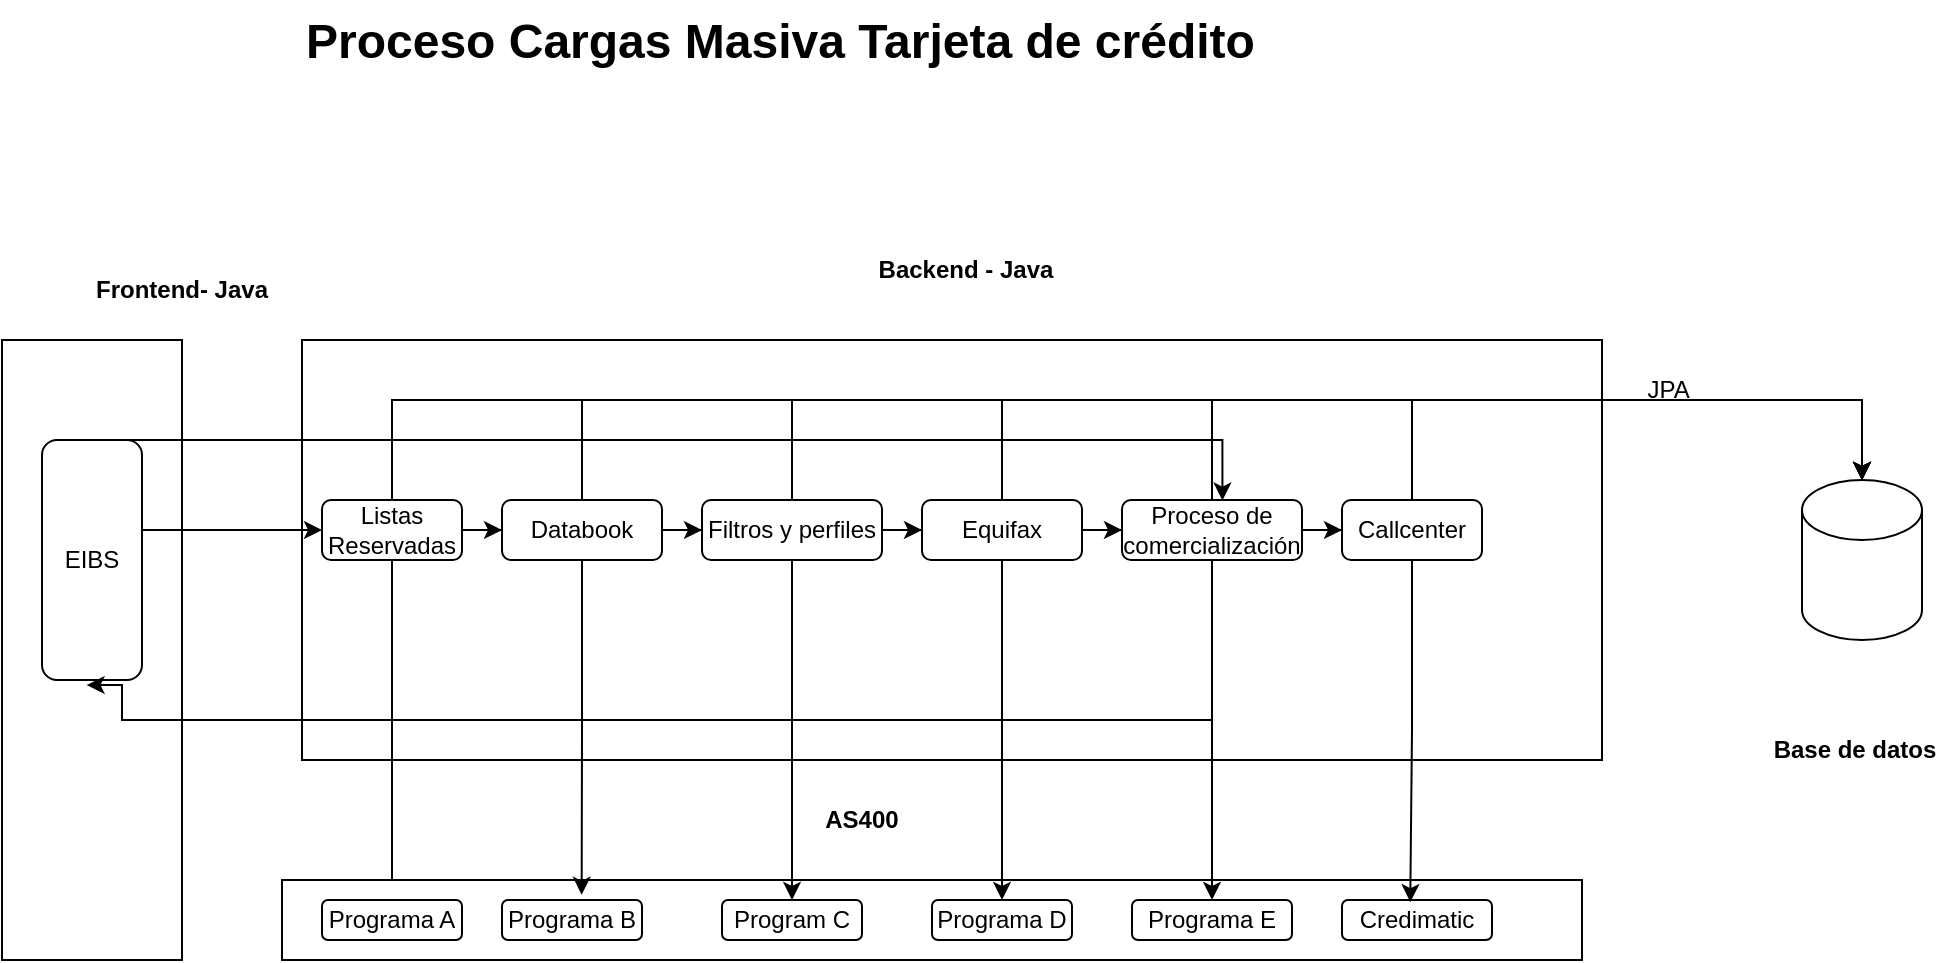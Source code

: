 <mxfile version="24.3.1" type="github">
  <diagram name="Página-1" id="S1EQAlbc48j2_lUzDnNN">
    <mxGraphModel dx="2153" dy="1778" grid="1" gridSize="10" guides="1" tooltips="1" connect="1" arrows="1" fold="1" page="1" pageScale="1" pageWidth="827" pageHeight="1169" math="0" shadow="0">
      <root>
        <mxCell id="0" />
        <mxCell id="1" parent="0" />
        <mxCell id="jxP6w30IEI8nObTOa0WH-3" value="&lt;b&gt;Backend - Java&lt;/b&gt;" style="text;html=1;align=center;verticalAlign=middle;whiteSpace=wrap;rounded=0;" vertex="1" parent="1">
          <mxGeometry x="392.5" y="70" width="97.5" height="30" as="geometry" />
        </mxCell>
        <mxCell id="jxP6w30IEI8nObTOa0WH-4" value="&lt;b&gt;AS400&lt;/b&gt;" style="text;html=1;align=center;verticalAlign=middle;whiteSpace=wrap;rounded=0;" vertex="1" parent="1">
          <mxGeometry x="360" y="345" width="60" height="30" as="geometry" />
        </mxCell>
        <mxCell id="jxP6w30IEI8nObTOa0WH-6" value="" style="rounded=0;whiteSpace=wrap;html=1;" vertex="1" parent="1">
          <mxGeometry x="110" y="120" width="650" height="210" as="geometry" />
        </mxCell>
        <mxCell id="jxP6w30IEI8nObTOa0WH-15" value="" style="edgeStyle=orthogonalEdgeStyle;rounded=0;orthogonalLoop=1;jettySize=auto;html=1;" edge="1" parent="1" source="jxP6w30IEI8nObTOa0WH-5" target="jxP6w30IEI8nObTOa0WH-10">
          <mxGeometry relative="1" as="geometry" />
        </mxCell>
        <mxCell id="jxP6w30IEI8nObTOa0WH-42" style="edgeStyle=orthogonalEdgeStyle;rounded=0;orthogonalLoop=1;jettySize=auto;html=1;entryX=0.5;entryY=0;entryDx=0;entryDy=0;" edge="1" parent="1" source="jxP6w30IEI8nObTOa0WH-5" target="jxP6w30IEI8nObTOa0WH-41">
          <mxGeometry relative="1" as="geometry" />
        </mxCell>
        <mxCell id="jxP6w30IEI8nObTOa0WH-5" value="Listas Reservadas" style="rounded=1;whiteSpace=wrap;html=1;" vertex="1" parent="1">
          <mxGeometry x="120" y="200" width="70" height="30" as="geometry" />
        </mxCell>
        <mxCell id="jxP6w30IEI8nObTOa0WH-7" value="" style="rounded=0;whiteSpace=wrap;html=1;" vertex="1" parent="1">
          <mxGeometry x="100" y="390" width="650" height="40" as="geometry" />
        </mxCell>
        <mxCell id="jxP6w30IEI8nObTOa0WH-19" style="edgeStyle=orthogonalEdgeStyle;rounded=0;orthogonalLoop=1;jettySize=auto;html=1;" edge="1" parent="1" source="jxP6w30IEI8nObTOa0WH-9" target="jxP6w30IEI8nObTOa0WH-12">
          <mxGeometry relative="1" as="geometry" />
        </mxCell>
        <mxCell id="jxP6w30IEI8nObTOa0WH-47" style="edgeStyle=orthogonalEdgeStyle;rounded=0;orthogonalLoop=1;jettySize=auto;html=1;" edge="1" parent="1" source="jxP6w30IEI8nObTOa0WH-9" target="jxP6w30IEI8nObTOa0WH-46">
          <mxGeometry relative="1" as="geometry">
            <Array as="points">
              <mxPoint x="355" y="320" />
              <mxPoint x="355" y="320" />
            </Array>
          </mxGeometry>
        </mxCell>
        <mxCell id="jxP6w30IEI8nObTOa0WH-9" value="Filtros y perfiles" style="rounded=1;whiteSpace=wrap;html=1;" vertex="1" parent="1">
          <mxGeometry x="310" y="200" width="90" height="30" as="geometry" />
        </mxCell>
        <mxCell id="jxP6w30IEI8nObTOa0WH-18" style="edgeStyle=orthogonalEdgeStyle;rounded=0;orthogonalLoop=1;jettySize=auto;html=1;" edge="1" parent="1" source="jxP6w30IEI8nObTOa0WH-10" target="jxP6w30IEI8nObTOa0WH-9">
          <mxGeometry relative="1" as="geometry" />
        </mxCell>
        <mxCell id="jxP6w30IEI8nObTOa0WH-10" value="Databook" style="rounded=1;whiteSpace=wrap;html=1;" vertex="1" parent="1">
          <mxGeometry x="210" y="200" width="80" height="30" as="geometry" />
        </mxCell>
        <mxCell id="jxP6w30IEI8nObTOa0WH-25" style="edgeStyle=orthogonalEdgeStyle;rounded=0;orthogonalLoop=1;jettySize=auto;html=1;entryX=0;entryY=0.5;entryDx=0;entryDy=0;" edge="1" parent="1" source="jxP6w30IEI8nObTOa0WH-12" target="jxP6w30IEI8nObTOa0WH-13">
          <mxGeometry relative="1" as="geometry" />
        </mxCell>
        <mxCell id="jxP6w30IEI8nObTOa0WH-55" style="edgeStyle=orthogonalEdgeStyle;rounded=0;orthogonalLoop=1;jettySize=auto;html=1;" edge="1" parent="1" source="jxP6w30IEI8nObTOa0WH-12" target="jxP6w30IEI8nObTOa0WH-48">
          <mxGeometry relative="1" as="geometry" />
        </mxCell>
        <mxCell id="jxP6w30IEI8nObTOa0WH-12" value="Equifax" style="rounded=1;whiteSpace=wrap;html=1;" vertex="1" parent="1">
          <mxGeometry x="420" y="200" width="80" height="30" as="geometry" />
        </mxCell>
        <mxCell id="jxP6w30IEI8nObTOa0WH-29" value="" style="edgeStyle=orthogonalEdgeStyle;rounded=0;orthogonalLoop=1;jettySize=auto;html=1;" edge="1" parent="1" source="jxP6w30IEI8nObTOa0WH-13" target="jxP6w30IEI8nObTOa0WH-26">
          <mxGeometry relative="1" as="geometry" />
        </mxCell>
        <mxCell id="jxP6w30IEI8nObTOa0WH-52" style="edgeStyle=orthogonalEdgeStyle;rounded=0;orthogonalLoop=1;jettySize=auto;html=1;" edge="1" parent="1" source="jxP6w30IEI8nObTOa0WH-13" target="jxP6w30IEI8nObTOa0WH-50">
          <mxGeometry relative="1" as="geometry" />
        </mxCell>
        <mxCell id="jxP6w30IEI8nObTOa0WH-13" value="Proceso de comercialización" style="rounded=1;whiteSpace=wrap;html=1;" vertex="1" parent="1">
          <mxGeometry x="520" y="200" width="90" height="30" as="geometry" />
        </mxCell>
        <mxCell id="jxP6w30IEI8nObTOa0WH-22" value="" style="rounded=0;whiteSpace=wrap;html=1;" vertex="1" parent="1">
          <mxGeometry x="-40" y="120" width="90" height="310" as="geometry" />
        </mxCell>
        <mxCell id="jxP6w30IEI8nObTOa0WH-23" value="&lt;b&gt;Frontend- Java&lt;/b&gt;" style="text;html=1;align=center;verticalAlign=middle;whiteSpace=wrap;rounded=0;" vertex="1" parent="1">
          <mxGeometry y="80" width="100" height="30" as="geometry" />
        </mxCell>
        <mxCell id="jxP6w30IEI8nObTOa0WH-39" style="edgeStyle=orthogonalEdgeStyle;rounded=0;orthogonalLoop=1;jettySize=auto;html=1;entryX=0;entryY=0.5;entryDx=0;entryDy=0;" edge="1" parent="1" source="jxP6w30IEI8nObTOa0WH-24" target="jxP6w30IEI8nObTOa0WH-5">
          <mxGeometry relative="1" as="geometry">
            <Array as="points">
              <mxPoint x="100" y="215" />
              <mxPoint x="100" y="215" />
            </Array>
          </mxGeometry>
        </mxCell>
        <mxCell id="jxP6w30IEI8nObTOa0WH-24" value="EIBS" style="rounded=1;whiteSpace=wrap;html=1;" vertex="1" parent="1">
          <mxGeometry x="-20" y="170" width="50" height="120" as="geometry" />
        </mxCell>
        <mxCell id="jxP6w30IEI8nObTOa0WH-26" value="Callcenter" style="rounded=1;whiteSpace=wrap;html=1;" vertex="1" parent="1">
          <mxGeometry x="630" y="200" width="70" height="30" as="geometry" />
        </mxCell>
        <mxCell id="jxP6w30IEI8nObTOa0WH-32" style="edgeStyle=orthogonalEdgeStyle;rounded=0;orthogonalLoop=1;jettySize=auto;html=1;entryX=0.446;entryY=1.021;entryDx=0;entryDy=0;entryPerimeter=0;" edge="1" parent="1" source="jxP6w30IEI8nObTOa0WH-13" target="jxP6w30IEI8nObTOa0WH-24">
          <mxGeometry relative="1" as="geometry">
            <Array as="points">
              <mxPoint x="565" y="310" />
              <mxPoint x="20" y="310" />
              <mxPoint x="20" y="293" />
            </Array>
          </mxGeometry>
        </mxCell>
        <mxCell id="jxP6w30IEI8nObTOa0WH-37" style="edgeStyle=orthogonalEdgeStyle;rounded=0;orthogonalLoop=1;jettySize=auto;html=1;entryX=0.558;entryY=0.009;entryDx=0;entryDy=0;entryPerimeter=0;exitX=0.75;exitY=0;exitDx=0;exitDy=0;" edge="1" parent="1" source="jxP6w30IEI8nObTOa0WH-24" target="jxP6w30IEI8nObTOa0WH-13">
          <mxGeometry relative="1" as="geometry">
            <Array as="points">
              <mxPoint x="570" y="170" />
            </Array>
          </mxGeometry>
        </mxCell>
        <mxCell id="jxP6w30IEI8nObTOa0WH-40" value="Credimatic" style="rounded=1;whiteSpace=wrap;html=1;" vertex="1" parent="1">
          <mxGeometry x="630" y="400" width="75" height="20" as="geometry" />
        </mxCell>
        <mxCell id="jxP6w30IEI8nObTOa0WH-41" value="Programa A" style="rounded=1;whiteSpace=wrap;html=1;" vertex="1" parent="1">
          <mxGeometry x="120" y="400" width="70" height="20" as="geometry" />
        </mxCell>
        <mxCell id="jxP6w30IEI8nObTOa0WH-43" value="Programa B" style="rounded=1;whiteSpace=wrap;html=1;" vertex="1" parent="1">
          <mxGeometry x="210" y="400" width="70" height="20" as="geometry" />
        </mxCell>
        <mxCell id="jxP6w30IEI8nObTOa0WH-44" style="edgeStyle=orthogonalEdgeStyle;rounded=0;orthogonalLoop=1;jettySize=auto;html=1;entryX=0.569;entryY=-0.13;entryDx=0;entryDy=0;entryPerimeter=0;" edge="1" parent="1" source="jxP6w30IEI8nObTOa0WH-10" target="jxP6w30IEI8nObTOa0WH-43">
          <mxGeometry relative="1" as="geometry" />
        </mxCell>
        <mxCell id="jxP6w30IEI8nObTOa0WH-46" value="Program C" style="rounded=1;whiteSpace=wrap;html=1;" vertex="1" parent="1">
          <mxGeometry x="320" y="400" width="70" height="20" as="geometry" />
        </mxCell>
        <mxCell id="jxP6w30IEI8nObTOa0WH-48" value="Programa D" style="rounded=1;whiteSpace=wrap;html=1;" vertex="1" parent="1">
          <mxGeometry x="425" y="400" width="70" height="20" as="geometry" />
        </mxCell>
        <mxCell id="jxP6w30IEI8nObTOa0WH-50" value="Programa E" style="rounded=1;whiteSpace=wrap;html=1;" vertex="1" parent="1">
          <mxGeometry x="525" y="400" width="80" height="20" as="geometry" />
        </mxCell>
        <mxCell id="jxP6w30IEI8nObTOa0WH-51" style="edgeStyle=orthogonalEdgeStyle;rounded=0;orthogonalLoop=1;jettySize=auto;html=1;entryX=0.455;entryY=0.054;entryDx=0;entryDy=0;entryPerimeter=0;" edge="1" parent="1" source="jxP6w30IEI8nObTOa0WH-26" target="jxP6w30IEI8nObTOa0WH-40">
          <mxGeometry relative="1" as="geometry" />
        </mxCell>
        <mxCell id="jxP6w30IEI8nObTOa0WH-53" value="" style="shape=image;verticalLabelPosition=bottom;labelBackgroundColor=default;verticalAlign=top;aspect=fixed;imageAspect=0;image=https://cdn-icons-png.flaticon.com/512/226/226777.png;" vertex="1" parent="1">
          <mxGeometry x="330" y="60" width="50" height="50" as="geometry" />
        </mxCell>
        <mxCell id="jxP6w30IEI8nObTOa0WH-54" value="" style="shape=image;verticalLabelPosition=bottom;labelBackgroundColor=default;verticalAlign=top;aspect=fixed;imageAspect=0;image=https://cdn-icons-png.flaticon.com/512/226/226777.png;" vertex="1" parent="1">
          <mxGeometry x="-40" y="60" width="50" height="50" as="geometry" />
        </mxCell>
        <mxCell id="jxP6w30IEI8nObTOa0WH-58" value="" style="shape=image;verticalLabelPosition=bottom;labelBackgroundColor=default;verticalAlign=top;aspect=fixed;imageAspect=0;image=https://www.conectasoftware.com/wp-content/uploads/2020/07/ibm-as-400-conector-ecommerce.png;" vertex="1" parent="1">
          <mxGeometry x="310" y="340" width="40" height="40" as="geometry" />
        </mxCell>
        <mxCell id="jxP6w30IEI8nObTOa0WH-61" value="" style="shape=image;verticalLabelPosition=bottom;labelBackgroundColor=default;verticalAlign=top;aspect=fixed;imageAspect=0;image=https://c0.klipartz.com/pngpicture/879/229/gratis-png-logotipo-de-ibm-db2-software-de-la-base-de-datos-ibm-db2-sql-ibm.png;" vertex="1" parent="1">
          <mxGeometry x="866.6" y="280" width="53.4" height="30" as="geometry" />
        </mxCell>
        <mxCell id="jxP6w30IEI8nObTOa0WH-62" value="&lt;b&gt;Base de datos&lt;/b&gt;" style="text;html=1;align=center;verticalAlign=middle;whiteSpace=wrap;rounded=0;" vertex="1" parent="1">
          <mxGeometry x="840" y="310" width="93.3" height="30" as="geometry" />
        </mxCell>
        <mxCell id="jxP6w30IEI8nObTOa0WH-63" value="" style="shape=cylinder3;whiteSpace=wrap;html=1;boundedLbl=1;backgroundOutline=1;size=15;" vertex="1" parent="1">
          <mxGeometry x="860" y="190" width="60" height="80" as="geometry" />
        </mxCell>
        <mxCell id="jxP6w30IEI8nObTOa0WH-64" style="edgeStyle=orthogonalEdgeStyle;rounded=0;orthogonalLoop=1;jettySize=auto;html=1;" edge="1" parent="1" source="jxP6w30IEI8nObTOa0WH-5">
          <mxGeometry relative="1" as="geometry">
            <mxPoint x="890" y="190" as="targetPoint" />
            <Array as="points">
              <mxPoint x="155" y="150" />
              <mxPoint x="890" y="150" />
            </Array>
          </mxGeometry>
        </mxCell>
        <mxCell id="jxP6w30IEI8nObTOa0WH-65" style="edgeStyle=orthogonalEdgeStyle;rounded=0;orthogonalLoop=1;jettySize=auto;html=1;entryX=0.5;entryY=0;entryDx=0;entryDy=0;entryPerimeter=0;" edge="1" parent="1" source="jxP6w30IEI8nObTOa0WH-10" target="jxP6w30IEI8nObTOa0WH-63">
          <mxGeometry relative="1" as="geometry">
            <Array as="points">
              <mxPoint x="250" y="150" />
              <mxPoint x="890" y="150" />
            </Array>
          </mxGeometry>
        </mxCell>
        <mxCell id="jxP6w30IEI8nObTOa0WH-66" style="edgeStyle=orthogonalEdgeStyle;rounded=0;orthogonalLoop=1;jettySize=auto;html=1;entryX=0.5;entryY=0;entryDx=0;entryDy=0;entryPerimeter=0;" edge="1" parent="1" source="jxP6w30IEI8nObTOa0WH-9" target="jxP6w30IEI8nObTOa0WH-63">
          <mxGeometry relative="1" as="geometry">
            <Array as="points">
              <mxPoint x="355" y="150" />
              <mxPoint x="890" y="150" />
            </Array>
          </mxGeometry>
        </mxCell>
        <mxCell id="jxP6w30IEI8nObTOa0WH-67" value="JPA&amp;nbsp;" style="text;html=1;align=center;verticalAlign=middle;whiteSpace=wrap;rounded=0;" vertex="1" parent="1">
          <mxGeometry x="760" y="130" width="70" height="30" as="geometry" />
        </mxCell>
        <mxCell id="jxP6w30IEI8nObTOa0WH-68" style="edgeStyle=orthogonalEdgeStyle;rounded=0;orthogonalLoop=1;jettySize=auto;html=1;entryX=0.5;entryY=0;entryDx=0;entryDy=0;entryPerimeter=0;" edge="1" parent="1" source="jxP6w30IEI8nObTOa0WH-12" target="jxP6w30IEI8nObTOa0WH-63">
          <mxGeometry relative="1" as="geometry">
            <Array as="points">
              <mxPoint x="460" y="150" />
              <mxPoint x="890" y="150" />
            </Array>
          </mxGeometry>
        </mxCell>
        <mxCell id="jxP6w30IEI8nObTOa0WH-69" style="edgeStyle=orthogonalEdgeStyle;rounded=0;orthogonalLoop=1;jettySize=auto;html=1;entryX=0.5;entryY=0;entryDx=0;entryDy=0;entryPerimeter=0;" edge="1" parent="1" source="jxP6w30IEI8nObTOa0WH-13" target="jxP6w30IEI8nObTOa0WH-63">
          <mxGeometry relative="1" as="geometry">
            <Array as="points">
              <mxPoint x="565" y="150" />
              <mxPoint x="890" y="150" />
            </Array>
          </mxGeometry>
        </mxCell>
        <mxCell id="jxP6w30IEI8nObTOa0WH-70" style="edgeStyle=orthogonalEdgeStyle;rounded=0;orthogonalLoop=1;jettySize=auto;html=1;entryX=0.5;entryY=0;entryDx=0;entryDy=0;entryPerimeter=0;" edge="1" parent="1" source="jxP6w30IEI8nObTOa0WH-26" target="jxP6w30IEI8nObTOa0WH-63">
          <mxGeometry relative="1" as="geometry">
            <Array as="points">
              <mxPoint x="665" y="150" />
              <mxPoint x="890" y="150" />
            </Array>
          </mxGeometry>
        </mxCell>
        <mxCell id="jxP6w30IEI8nObTOa0WH-71" value="&lt;h1 style=&quot;margin-top: 0px;&quot;&gt;Proceso Cargas Masiva Tarjeta de crédito&lt;/h1&gt;" style="text;html=1;whiteSpace=wrap;overflow=hidden;rounded=0;" vertex="1" parent="1">
          <mxGeometry x="110" y="-50" width="740" height="50" as="geometry" />
        </mxCell>
      </root>
    </mxGraphModel>
  </diagram>
</mxfile>
